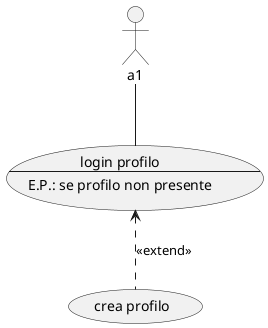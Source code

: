 @startuml
usecase UC1 as "
login profilo
--
E.P.: se profilo non presente
"

:a1:

a1 -- UC1
(crea profilo)
UC1 <.. (crea profilo) : <<extend>>
@enduml